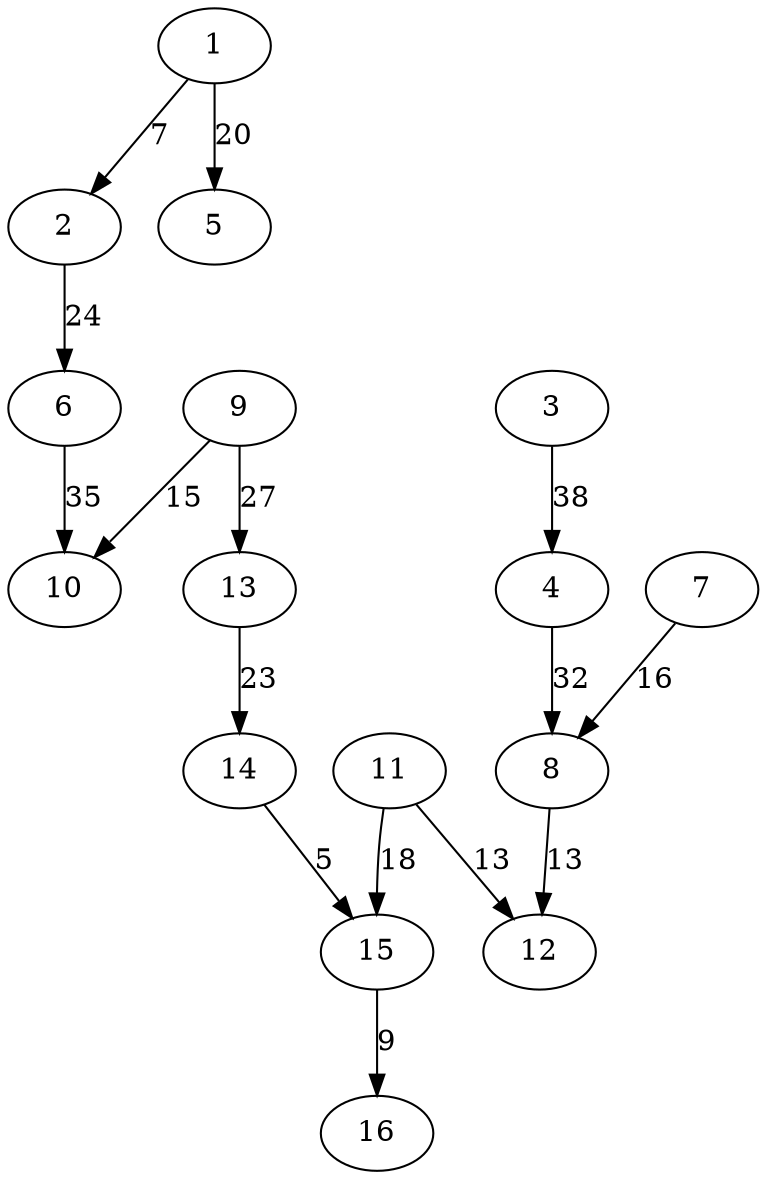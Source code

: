 digraph grafoMalla_m_4_n_4_KruskalI {
1;
2;
3;
4;
5;
6;
7;
8;
9;
10;
11;
12;
13;
14;
15;
16;
3 -> 4[label=38 weight=38];
6 -> 10[label=35 weight=35];
4 -> 8[label=32 weight=32];
9 -> 13[label=27 weight=27];
2 -> 6[label=24 weight=24];
13 -> 14[label=23 weight=23];
1 -> 5[label=20 weight=20];
11 -> 15[label=18 weight=18];
7 -> 8[label=16 weight=16];
9 -> 10[label=15 weight=15];
11 -> 12[label=13 weight=13];
8 -> 12[label=13 weight=13];
15 -> 16[label=9 weight=9];
1 -> 2[label=7 weight=7];
14 -> 15[label=5 weight=5];
}